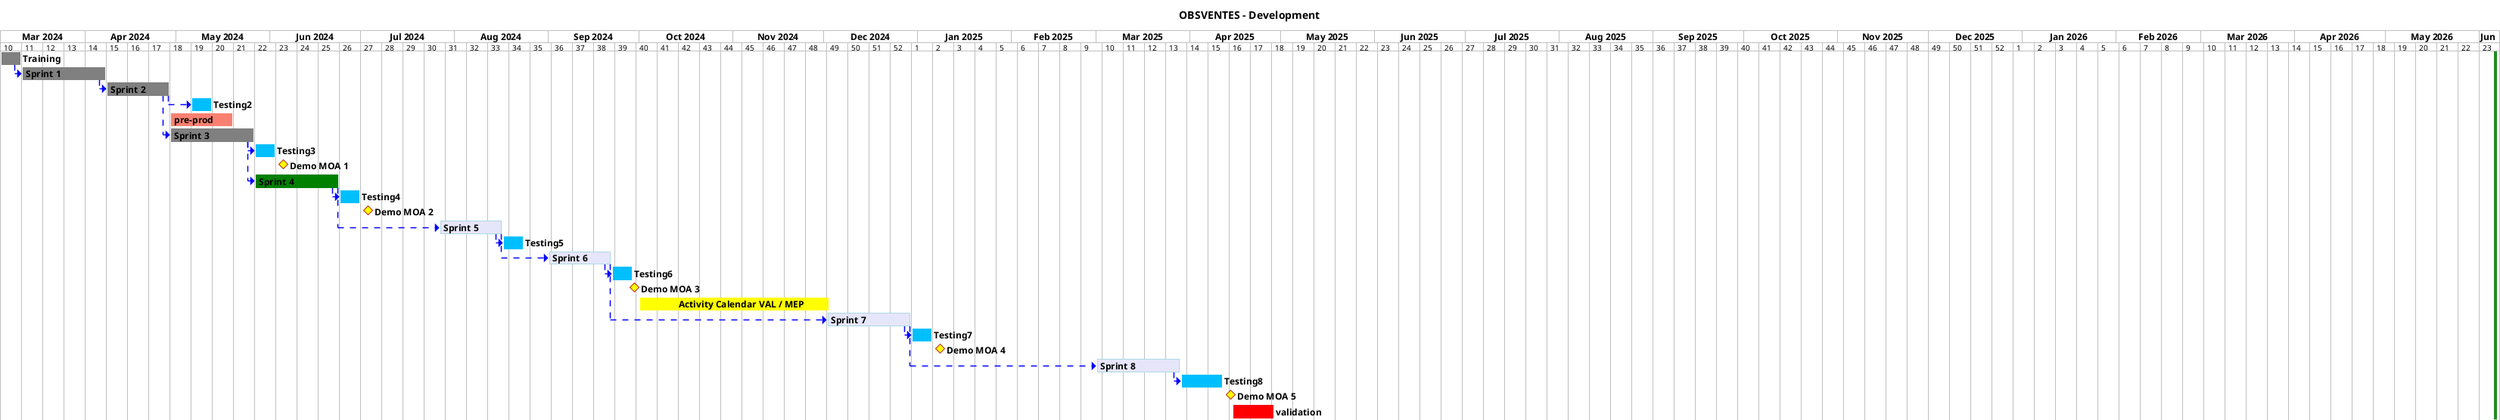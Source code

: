 @startgantt
hide footbox

<style>
ganttDiagram {
    unstartedTask {
        FontName Helvetica
        FontColor Green
        FontSize 12
        FontStyle bold
        BackGroundColor DeepSkyBlue
        LineColor DeepSkyBlue
    }
    task {
        FontName Helvetica
        FontColor Black
        FontSize 12
        FontStyle bold
        BackGroundColor DeepSkyBlue
        LineColor DeepSkyBlue
    }
    milestone {
        FontColor black
        FontSize 12
        FontStyle bold
        BackGroundColor yellow
        LineColor FireBrick
    }
    note {
        FontColor DarkGreen
        FontSize 10
        LineColor OrangeRed
    }
    arrow {
        FontName Helvetica
        FontColor red
        FontSize 18
        FontStyle bold
        BackGroundColor GreenYellow
        LineColor blue
        LineStyle 8.0;13.0
        LineThickness 3.0
    }
    closed {
        BackgroundColor pink
        FontColor red
    }
}
</style>

printscale weekly
projectscale weekly

title OBSVENTES - Development

today is colored in forestGreen

Project starts the 2024/03/04
[Training] as [TRAIN1] requires 1 week
[TRAIN1] is colored in Grey

[Sprint 1] as [TASK1] requires 4 weeks
[TASK1] is colored in Grey
[TRAIN1]->[TASK1]


[Sprint 2] as [TASK2] requires 3 weeks
[TASK2] is colored in Grey
[TASK1]->[TASK2]
[Testing2] requires 1 week and starts the 6th of May 2024
[TASK2]->[Testing2]

[pre-prod] as [PREPROD] requires 3 week and starts the 29th of April 2024
[PREPROD] is colored in salmon

[Sprint 3] as [TASK3] requires 4 weeks
[TASK3] is colored in grey
[TASK2]->[TASK3]
[Testing3] requires 1 week
[TASK3]->[Testing3]
[Demo MOA 1] happens 3 day after [Testing3]'s end

[Sprint 4] as [TASK4] requires 4 weeks and starts the 27th of May 2024
[TASK4] is colored in green
[TASK3]->[TASK4]
[Testing4] requires 1 week
[TASK4]->[Testing4]
[Demo MOA 2] happens 3 day after [Testing4]'s end

[Sprint 5] as [TASK5] requires 3 weeks and starts the 27th of July 2024
[TASK5] is colored in Lavender/LightBlue
[TASK4]->[TASK5]
[Testing5] requires 1 week
[TASK5]->[Testing5]

[Sprint 6] as [TASK6] requires 3 weeks and starts the 1th of September 2024

[TASK6] is colored in Lavender/LightBlue
[TASK5]->[TASK6]
[Testing6] requires 1 week
[TASK6]->[Testing6]
[Demo MOA 3] happens 1 day after [Testing6]'s end

[               Activity Calendar VAL / MEP] as [ActivityCalendarMEP] starts 1th October 2024 and requires 9 weeks
[ActivityCalendarMEP] is colored in yellow

[Sprint 7] as [TASK7] requires 4 weeks and starts the 2th of December 2024
[TASK7] is colored in Lavender/LightBlue
[TASK6]->[TASK7]
[Testing7] requires 1 week
[TASK7]->[Testing7]
[Demo MOA 4] happens 3 day after [Testing7]'s end

[Sprint 8] as [TASK8] requires 4 weeks and starts the 1th of March 2025
[TASK8] is colored in Lavender/LightBlue
[TASK7]->[TASK8]
[Testing8] requires 2 week
[TASK8]->[Testing8]
[Demo MOA 5] happens 3 day after [Testing8]'s end

[validation] as [VAL] requires 2 week and starts the 15th of April 2025
[VAL] is colored in red

@endgantt
